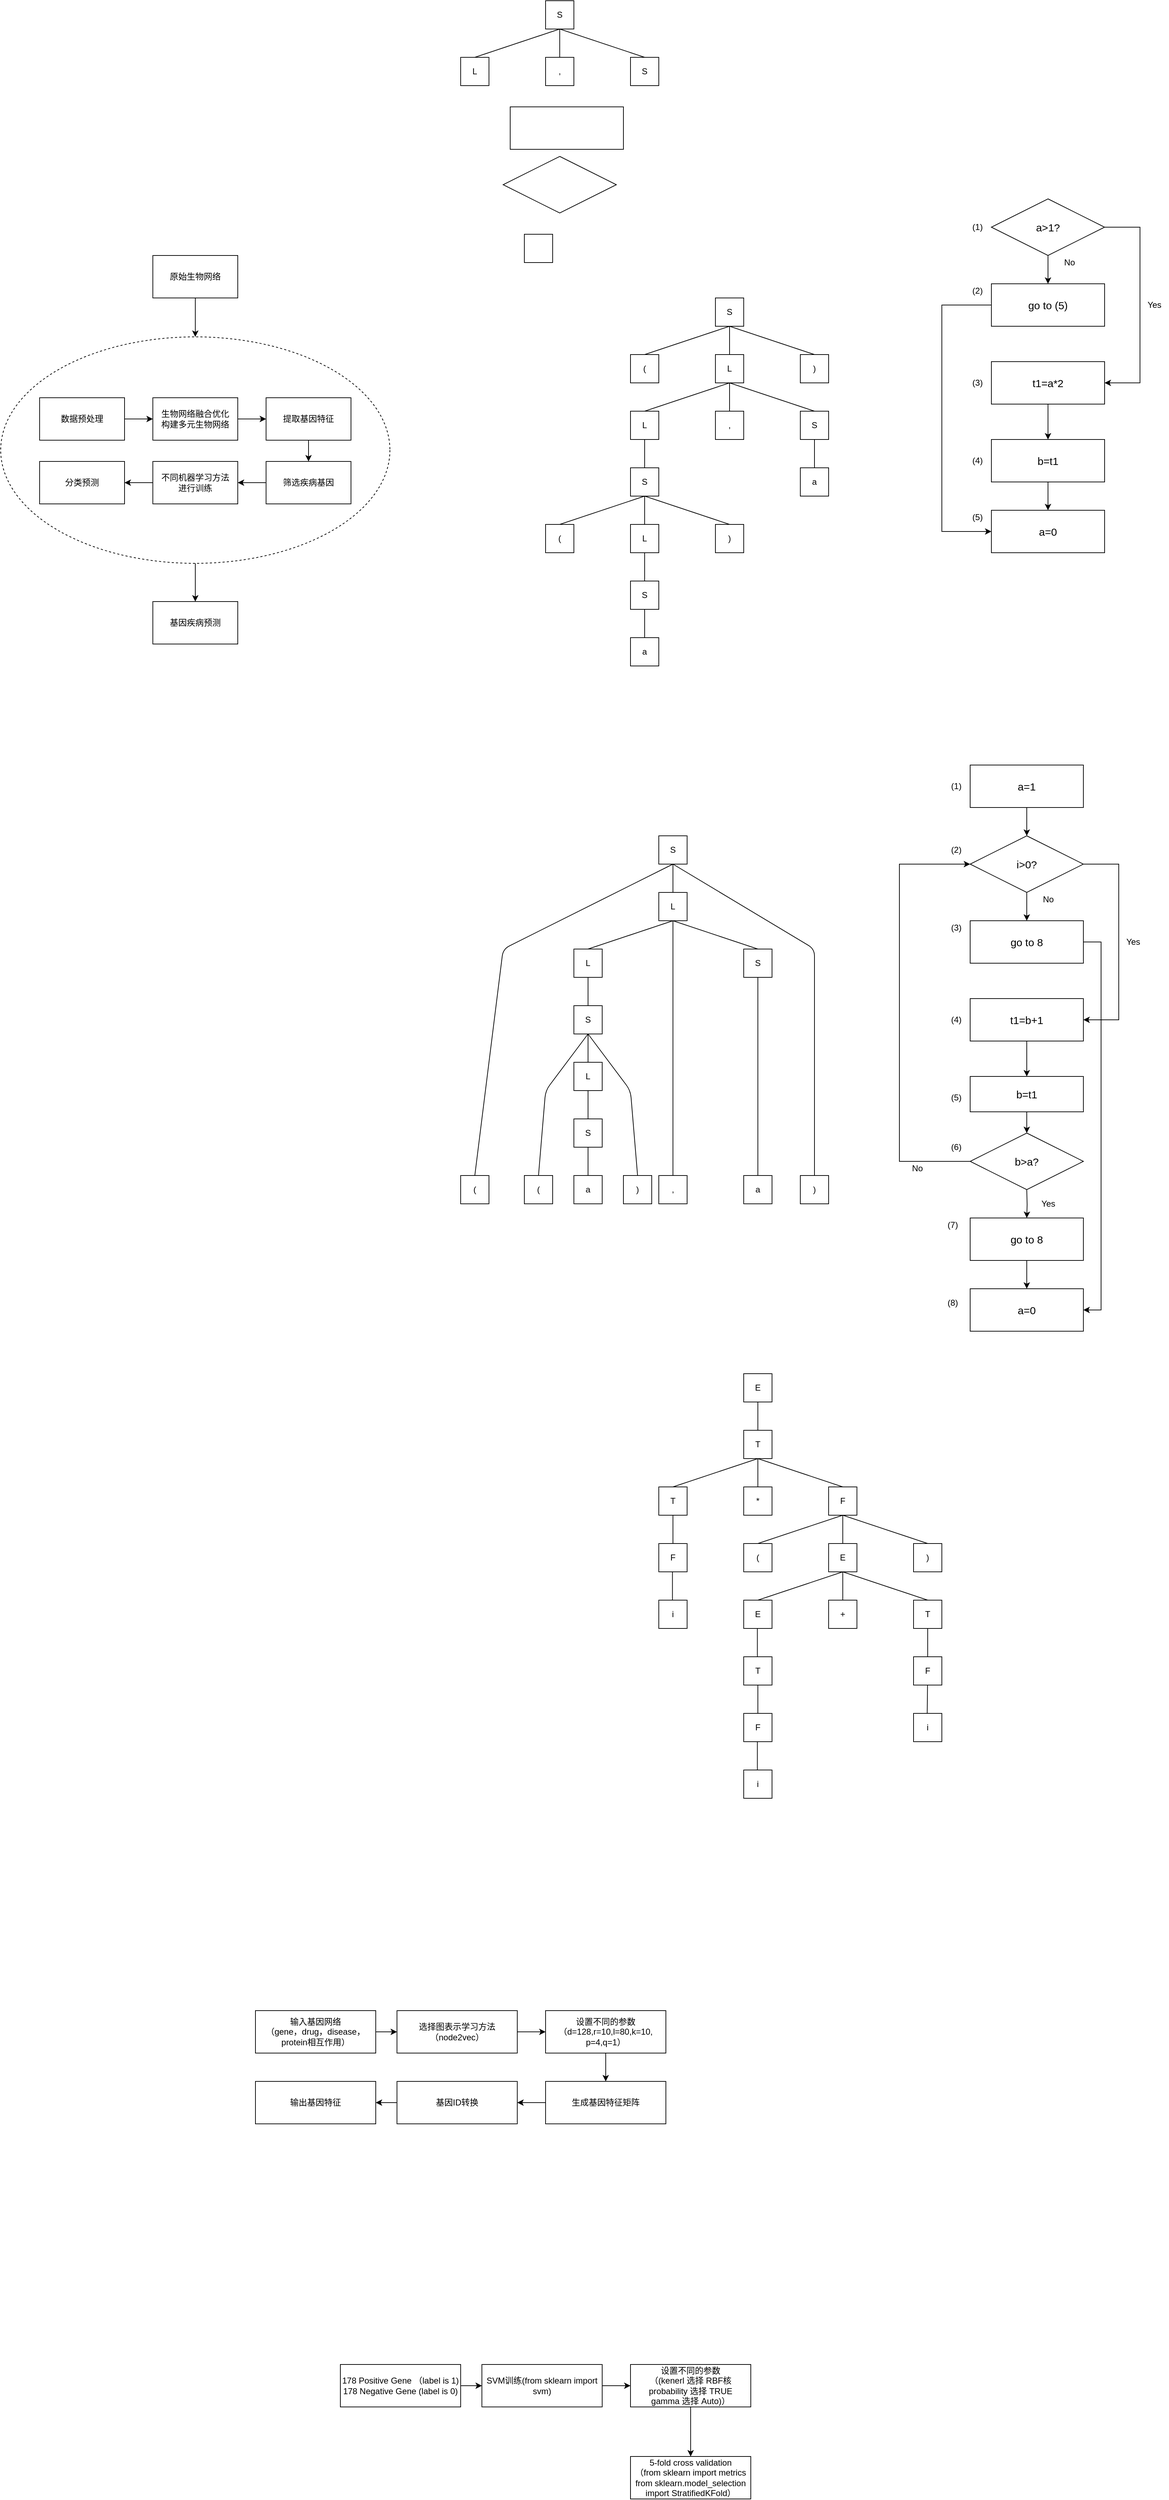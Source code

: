 <mxfile version="18.1.3" type="github">
  <diagram id="EhRALEBXOWKKHzIE7AUR" name="Page-1">
    <mxGraphModel dx="8049" dy="6835" grid="1" gridSize="10" guides="1" tooltips="1" connect="1" arrows="1" fold="1" page="1" pageScale="1" pageWidth="3300" pageHeight="4681" math="0" shadow="0">
      <root>
        <mxCell id="0" />
        <mxCell id="1" parent="0" />
        <mxCell id="8SB553p6FnkNuPPM9cX--16" style="edgeStyle=orthogonalEdgeStyle;rounded=0;orthogonalLoop=1;jettySize=auto;html=1;entryX=0;entryY=0.5;entryDx=0;entryDy=0;" parent="1" source="8SB553p6FnkNuPPM9cX--1" target="8SB553p6FnkNuPPM9cX--6" edge="1">
          <mxGeometry relative="1" as="geometry">
            <mxPoint x="560" y="570" as="targetPoint" />
            <Array as="points">
              <mxPoint x="560" y="250" />
              <mxPoint x="560" y="570" />
            </Array>
          </mxGeometry>
        </mxCell>
        <mxCell id="8SB553p6FnkNuPPM9cX--1" value="&lt;font style=&quot;font-size: 15px&quot;&gt;go to (5)&lt;/font&gt;" style="rounded=0;whiteSpace=wrap;html=1;" parent="1" vertex="1">
          <mxGeometry x="630" y="220" width="160" height="60" as="geometry" />
        </mxCell>
        <mxCell id="8SB553p6FnkNuPPM9cX--2" value="" style="edgeStyle=orthogonalEdgeStyle;rounded=0;orthogonalLoop=1;jettySize=auto;html=1;" parent="1" source="8SB553p6FnkNuPPM9cX--3" target="8SB553p6FnkNuPPM9cX--1" edge="1">
          <mxGeometry relative="1" as="geometry" />
        </mxCell>
        <mxCell id="8SB553p6FnkNuPPM9cX--12" style="edgeStyle=orthogonalEdgeStyle;rounded=0;orthogonalLoop=1;jettySize=auto;html=1;entryX=1;entryY=0.5;entryDx=0;entryDy=0;" parent="1" source="8SB553p6FnkNuPPM9cX--3" target="8SB553p6FnkNuPPM9cX--5" edge="1">
          <mxGeometry relative="1" as="geometry">
            <mxPoint x="840" y="360" as="targetPoint" />
            <Array as="points">
              <mxPoint x="840" y="140" />
              <mxPoint x="840" y="360" />
            </Array>
          </mxGeometry>
        </mxCell>
        <mxCell id="8SB553p6FnkNuPPM9cX--3" value="&lt;font style=&quot;font-size: 15px&quot;&gt;a&amp;gt;1?&lt;/font&gt;" style="rhombus;whiteSpace=wrap;html=1;" parent="1" vertex="1">
          <mxGeometry x="630" y="100" width="160" height="80" as="geometry" />
        </mxCell>
        <mxCell id="8SB553p6FnkNuPPM9cX--15" value="" style="edgeStyle=orthogonalEdgeStyle;rounded=0;orthogonalLoop=1;jettySize=auto;html=1;" parent="1" source="8SB553p6FnkNuPPM9cX--4" target="8SB553p6FnkNuPPM9cX--6" edge="1">
          <mxGeometry relative="1" as="geometry" />
        </mxCell>
        <mxCell id="8SB553p6FnkNuPPM9cX--4" value="&lt;font style=&quot;font-size: 15px&quot;&gt;b=t1&lt;/font&gt;" style="rounded=0;whiteSpace=wrap;html=1;" parent="1" vertex="1">
          <mxGeometry x="630" y="440" width="160" height="60" as="geometry" />
        </mxCell>
        <mxCell id="8SB553p6FnkNuPPM9cX--14" style="edgeStyle=orthogonalEdgeStyle;rounded=0;orthogonalLoop=1;jettySize=auto;html=1;entryX=0.5;entryY=0;entryDx=0;entryDy=0;" parent="1" source="8SB553p6FnkNuPPM9cX--5" target="8SB553p6FnkNuPPM9cX--4" edge="1">
          <mxGeometry relative="1" as="geometry" />
        </mxCell>
        <mxCell id="8SB553p6FnkNuPPM9cX--5" value="&lt;font style=&quot;font-size: 15px&quot;&gt;t1=a*2&lt;/font&gt;" style="rounded=0;whiteSpace=wrap;html=1;" parent="1" vertex="1">
          <mxGeometry x="630" y="330" width="160" height="60" as="geometry" />
        </mxCell>
        <mxCell id="8SB553p6FnkNuPPM9cX--6" value="&lt;font style=&quot;font-size: 15px&quot;&gt;a=0&lt;/font&gt;" style="rounded=0;whiteSpace=wrap;html=1;" parent="1" vertex="1">
          <mxGeometry x="630" y="540" width="160" height="60" as="geometry" />
        </mxCell>
        <mxCell id="8SB553p6FnkNuPPM9cX--7" value="" style="rounded=0;whiteSpace=wrap;html=1;" parent="1" vertex="1">
          <mxGeometry x="-50" y="-30" width="160" height="60" as="geometry" />
        </mxCell>
        <mxCell id="8SB553p6FnkNuPPM9cX--8" value="" style="rhombus;whiteSpace=wrap;html=1;" parent="1" vertex="1">
          <mxGeometry x="-60" y="40" width="160" height="80" as="geometry" />
        </mxCell>
        <mxCell id="8SB553p6FnkNuPPM9cX--10" value="No" style="text;html=1;align=center;verticalAlign=middle;resizable=0;points=[];autosize=1;" parent="1" vertex="1">
          <mxGeometry x="725" y="180" width="30" height="20" as="geometry" />
        </mxCell>
        <mxCell id="8SB553p6FnkNuPPM9cX--13" value="Yes" style="text;html=1;align=center;verticalAlign=middle;resizable=0;points=[];autosize=1;" parent="1" vertex="1">
          <mxGeometry x="840" y="240" width="40" height="20" as="geometry" />
        </mxCell>
        <mxCell id="8SB553p6FnkNuPPM9cX--18" value="(1)" style="text;html=1;align=center;verticalAlign=middle;resizable=0;points=[];autosize=1;" parent="1" vertex="1">
          <mxGeometry x="595" y="130" width="30" height="20" as="geometry" />
        </mxCell>
        <mxCell id="8SB553p6FnkNuPPM9cX--19" value="(2)" style="text;html=1;align=center;verticalAlign=middle;resizable=0;points=[];autosize=1;" parent="1" vertex="1">
          <mxGeometry x="595" y="220" width="30" height="20" as="geometry" />
        </mxCell>
        <mxCell id="8SB553p6FnkNuPPM9cX--20" value="(4)" style="text;html=1;align=center;verticalAlign=middle;resizable=0;points=[];autosize=1;" parent="1" vertex="1">
          <mxGeometry x="595" y="460" width="30" height="20" as="geometry" />
        </mxCell>
        <mxCell id="8SB553p6FnkNuPPM9cX--21" value="(3)" style="text;html=1;align=center;verticalAlign=middle;resizable=0;points=[];autosize=1;" parent="1" vertex="1">
          <mxGeometry x="595" y="350" width="30" height="20" as="geometry" />
        </mxCell>
        <mxCell id="8SB553p6FnkNuPPM9cX--22" value="(5)" style="text;html=1;align=center;verticalAlign=middle;resizable=0;points=[];autosize=1;" parent="1" vertex="1">
          <mxGeometry x="595" y="540" width="30" height="20" as="geometry" />
        </mxCell>
        <mxCell id="Z-NkJSOPQDGWFZpMQhR7-27" value="" style="edgeStyle=orthogonalEdgeStyle;rounded=0;orthogonalLoop=1;jettySize=auto;html=1;entryX=1;entryY=0.5;entryDx=0;entryDy=0;" parent="1" source="Z-NkJSOPQDGWFZpMQhR7-2" target="Z-NkJSOPQDGWFZpMQhR7-20" edge="1">
          <mxGeometry relative="1" as="geometry">
            <mxPoint x="785" y="1670" as="targetPoint" />
            <Array as="points">
              <mxPoint x="785" y="1150" />
              <mxPoint x="785" y="1670" />
            </Array>
          </mxGeometry>
        </mxCell>
        <mxCell id="Z-NkJSOPQDGWFZpMQhR7-2" value="&lt;span style=&quot;font-size: 15px&quot;&gt;go to 8&lt;/span&gt;" style="rounded=0;whiteSpace=wrap;html=1;" parent="1" vertex="1">
          <mxGeometry x="600" y="1120" width="160" height="60" as="geometry" />
        </mxCell>
        <mxCell id="Z-NkJSOPQDGWFZpMQhR7-3" value="" style="edgeStyle=orthogonalEdgeStyle;rounded=0;orthogonalLoop=1;jettySize=auto;html=1;" parent="1" source="Z-NkJSOPQDGWFZpMQhR7-5" target="Z-NkJSOPQDGWFZpMQhR7-2" edge="1">
          <mxGeometry relative="1" as="geometry" />
        </mxCell>
        <mxCell id="Z-NkJSOPQDGWFZpMQhR7-4" style="edgeStyle=orthogonalEdgeStyle;rounded=0;orthogonalLoop=1;jettySize=auto;html=1;entryX=1;entryY=0.5;entryDx=0;entryDy=0;" parent="1" source="Z-NkJSOPQDGWFZpMQhR7-5" target="Z-NkJSOPQDGWFZpMQhR7-9" edge="1">
          <mxGeometry relative="1" as="geometry">
            <mxPoint x="810" y="1260" as="targetPoint" />
            <Array as="points">
              <mxPoint x="810" y="1040" />
              <mxPoint x="810" y="1260" />
            </Array>
          </mxGeometry>
        </mxCell>
        <mxCell id="Z-NkJSOPQDGWFZpMQhR7-5" value="&lt;font style=&quot;font-size: 15px&quot;&gt;&lt;font style=&quot;vertical-align: inherit&quot;&gt;&lt;font style=&quot;vertical-align: inherit&quot;&gt;i&amp;gt;0?&lt;/font&gt;&lt;/font&gt;&lt;/font&gt;" style="rhombus;whiteSpace=wrap;html=1;" parent="1" vertex="1">
          <mxGeometry x="600" y="1000" width="160" height="80" as="geometry" />
        </mxCell>
        <mxCell id="Z-NkJSOPQDGWFZpMQhR7-41" style="edgeStyle=orthogonalEdgeStyle;rounded=0;orthogonalLoop=1;jettySize=auto;html=1;exitX=0.5;exitY=1;exitDx=0;exitDy=0;entryX=0.5;entryY=0;entryDx=0;entryDy=0;" parent="1" source="Z-NkJSOPQDGWFZpMQhR7-7" target="Z-NkJSOPQDGWFZpMQhR7-40" edge="1">
          <mxGeometry relative="1" as="geometry" />
        </mxCell>
        <mxCell id="Z-NkJSOPQDGWFZpMQhR7-7" value="&lt;font style=&quot;font-size: 15px&quot;&gt;b=t1&lt;/font&gt;" style="rounded=0;whiteSpace=wrap;html=1;" parent="1" vertex="1">
          <mxGeometry x="600" y="1340" width="160" height="50" as="geometry" />
        </mxCell>
        <mxCell id="Z-NkJSOPQDGWFZpMQhR7-8" style="edgeStyle=orthogonalEdgeStyle;rounded=0;orthogonalLoop=1;jettySize=auto;html=1;entryX=0.5;entryY=0;entryDx=0;entryDy=0;" parent="1" source="Z-NkJSOPQDGWFZpMQhR7-9" target="Z-NkJSOPQDGWFZpMQhR7-7" edge="1">
          <mxGeometry relative="1" as="geometry" />
        </mxCell>
        <mxCell id="Z-NkJSOPQDGWFZpMQhR7-9" value="&lt;font style=&quot;font-size: 15px&quot;&gt;t1=b+1&lt;/font&gt;" style="rounded=0;whiteSpace=wrap;html=1;" parent="1" vertex="1">
          <mxGeometry x="600" y="1230" width="160" height="60" as="geometry" />
        </mxCell>
        <mxCell id="Z-NkJSOPQDGWFZpMQhR7-24" value="" style="edgeStyle=orthogonalEdgeStyle;rounded=0;orthogonalLoop=1;jettySize=auto;html=1;" parent="1" target="Z-NkJSOPQDGWFZpMQhR7-19" edge="1">
          <mxGeometry relative="1" as="geometry">
            <mxPoint x="680" y="1500" as="sourcePoint" />
          </mxGeometry>
        </mxCell>
        <mxCell id="Z-NkJSOPQDGWFZpMQhR7-11" value="No" style="text;html=1;align=center;verticalAlign=middle;resizable=0;points=[];autosize=1;" parent="1" vertex="1">
          <mxGeometry x="695" y="1080" width="30" height="20" as="geometry" />
        </mxCell>
        <mxCell id="Z-NkJSOPQDGWFZpMQhR7-12" value="Yes" style="text;html=1;align=center;verticalAlign=middle;resizable=0;points=[];autosize=1;" parent="1" vertex="1">
          <mxGeometry x="810" y="1140" width="40" height="20" as="geometry" />
        </mxCell>
        <mxCell id="Z-NkJSOPQDGWFZpMQhR7-13" value="(2)" style="text;html=1;align=center;verticalAlign=middle;resizable=0;points=[];autosize=1;" parent="1" vertex="1">
          <mxGeometry x="565" y="1010" width="30" height="20" as="geometry" />
        </mxCell>
        <mxCell id="Z-NkJSOPQDGWFZpMQhR7-14" value="(3)" style="text;html=1;align=center;verticalAlign=middle;resizable=0;points=[];autosize=1;" parent="1" vertex="1">
          <mxGeometry x="565" y="1120" width="30" height="20" as="geometry" />
        </mxCell>
        <mxCell id="Z-NkJSOPQDGWFZpMQhR7-15" value="(5)" style="text;html=1;align=center;verticalAlign=middle;resizable=0;points=[];autosize=1;" parent="1" vertex="1">
          <mxGeometry x="565" y="1360" width="30" height="20" as="geometry" />
        </mxCell>
        <mxCell id="Z-NkJSOPQDGWFZpMQhR7-16" value="(4)" style="text;html=1;align=center;verticalAlign=middle;resizable=0;points=[];autosize=1;" parent="1" vertex="1">
          <mxGeometry x="565" y="1250" width="30" height="20" as="geometry" />
        </mxCell>
        <mxCell id="Z-NkJSOPQDGWFZpMQhR7-17" value="(6)" style="text;html=1;align=center;verticalAlign=middle;resizable=0;points=[];autosize=1;" parent="1" vertex="1">
          <mxGeometry x="565" y="1430" width="30" height="20" as="geometry" />
        </mxCell>
        <mxCell id="Z-NkJSOPQDGWFZpMQhR7-25" value="" style="edgeStyle=orthogonalEdgeStyle;rounded=0;orthogonalLoop=1;jettySize=auto;html=1;" parent="1" source="Z-NkJSOPQDGWFZpMQhR7-19" target="Z-NkJSOPQDGWFZpMQhR7-20" edge="1">
          <mxGeometry relative="1" as="geometry" />
        </mxCell>
        <mxCell id="Z-NkJSOPQDGWFZpMQhR7-19" value="&lt;font style=&quot;font-size: 15px&quot;&gt;go to 8&lt;/font&gt;" style="rounded=0;whiteSpace=wrap;html=1;" parent="1" vertex="1">
          <mxGeometry x="600" y="1540" width="160" height="60" as="geometry" />
        </mxCell>
        <mxCell id="Z-NkJSOPQDGWFZpMQhR7-20" value="&lt;span style=&quot;font-size: 15px&quot;&gt;a=0&lt;/span&gt;" style="rounded=0;whiteSpace=wrap;html=1;" parent="1" vertex="1">
          <mxGeometry x="600" y="1640" width="160" height="60" as="geometry" />
        </mxCell>
        <mxCell id="Z-NkJSOPQDGWFZpMQhR7-23" value="" style="edgeStyle=orthogonalEdgeStyle;rounded=0;orthogonalLoop=1;jettySize=auto;html=1;" parent="1" source="Z-NkJSOPQDGWFZpMQhR7-22" target="Z-NkJSOPQDGWFZpMQhR7-5" edge="1">
          <mxGeometry relative="1" as="geometry" />
        </mxCell>
        <mxCell id="Z-NkJSOPQDGWFZpMQhR7-22" value="&lt;font style=&quot;font-size: 15px&quot;&gt;a=1&lt;/font&gt;" style="rounded=0;whiteSpace=wrap;html=1;" parent="1" vertex="1">
          <mxGeometry x="600" y="900" width="160" height="60" as="geometry" />
        </mxCell>
        <mxCell id="Z-NkJSOPQDGWFZpMQhR7-34" value="(1)" style="text;html=1;align=center;verticalAlign=middle;resizable=0;points=[];autosize=1;" parent="1" vertex="1">
          <mxGeometry x="565" y="920" width="30" height="20" as="geometry" />
        </mxCell>
        <mxCell id="Z-NkJSOPQDGWFZpMQhR7-37" value="(8)" style="text;html=1;align=center;verticalAlign=middle;resizable=0;points=[];autosize=1;" parent="1" vertex="1">
          <mxGeometry x="560" y="1650" width="30" height="20" as="geometry" />
        </mxCell>
        <mxCell id="Z-NkJSOPQDGWFZpMQhR7-42" style="edgeStyle=orthogonalEdgeStyle;rounded=0;orthogonalLoop=1;jettySize=auto;html=1;exitX=0;exitY=0.5;exitDx=0;exitDy=0;entryX=0;entryY=0.5;entryDx=0;entryDy=0;" parent="1" source="Z-NkJSOPQDGWFZpMQhR7-40" target="Z-NkJSOPQDGWFZpMQhR7-5" edge="1">
          <mxGeometry relative="1" as="geometry">
            <mxPoint x="490" y="930" as="targetPoint" />
            <Array as="points">
              <mxPoint x="500" y="1460" />
              <mxPoint x="500" y="1040" />
            </Array>
          </mxGeometry>
        </mxCell>
        <mxCell id="Z-NkJSOPQDGWFZpMQhR7-40" value="&lt;font style=&quot;font-size: 15px&quot;&gt;&lt;font style=&quot;vertical-align: inherit&quot;&gt;&lt;font style=&quot;vertical-align: inherit&quot;&gt;b&amp;gt;a?&lt;/font&gt;&lt;/font&gt;&lt;/font&gt;" style="rhombus;whiteSpace=wrap;html=1;" parent="1" vertex="1">
          <mxGeometry x="600" y="1420" width="160" height="80" as="geometry" />
        </mxCell>
        <mxCell id="Z-NkJSOPQDGWFZpMQhR7-43" value="No" style="text;html=1;align=center;verticalAlign=middle;resizable=0;points=[];autosize=1;" parent="1" vertex="1">
          <mxGeometry x="510" y="1460" width="30" height="20" as="geometry" />
        </mxCell>
        <mxCell id="Z-NkJSOPQDGWFZpMQhR7-45" value="Yes" style="text;html=1;align=center;verticalAlign=middle;resizable=0;points=[];autosize=1;" parent="1" vertex="1">
          <mxGeometry x="695" y="1510" width="30" height="20" as="geometry" />
        </mxCell>
        <mxCell id="Z-NkJSOPQDGWFZpMQhR7-36" value="(7)" style="text;html=1;align=center;verticalAlign=middle;resizable=0;points=[];autosize=1;" parent="1" vertex="1">
          <mxGeometry x="560" y="1540" width="30" height="20" as="geometry" />
        </mxCell>
        <mxCell id="l1R7eb3PoZtqDIIH4nVf-25" value="" style="rounded=0;whiteSpace=wrap;html=1;" parent="1" vertex="1">
          <mxGeometry x="-30" y="150" width="40" height="40" as="geometry" />
        </mxCell>
        <mxCell id="l1R7eb3PoZtqDIIH4nVf-28" value="(" style="rounded=0;whiteSpace=wrap;html=1;" parent="1" vertex="1">
          <mxGeometry x="120" y="320" width="40" height="40" as="geometry" />
        </mxCell>
        <mxCell id="l1R7eb3PoZtqDIIH4nVf-29" value="S" style="rounded=0;whiteSpace=wrap;html=1;" parent="1" vertex="1">
          <mxGeometry x="240" y="240" width="40" height="40" as="geometry" />
        </mxCell>
        <mxCell id="l1R7eb3PoZtqDIIH4nVf-31" value=")" style="rounded=0;whiteSpace=wrap;html=1;" parent="1" vertex="1">
          <mxGeometry x="360" y="320" width="40" height="40" as="geometry" />
        </mxCell>
        <mxCell id="l1R7eb3PoZtqDIIH4nVf-32" value="L" style="rounded=0;whiteSpace=wrap;html=1;" parent="1" vertex="1">
          <mxGeometry x="240" y="320" width="40" height="40" as="geometry" />
        </mxCell>
        <mxCell id="l1R7eb3PoZtqDIIH4nVf-33" value="" style="endArrow=none;html=1;exitX=0.5;exitY=0;exitDx=0;exitDy=0;" parent="1" source="l1R7eb3PoZtqDIIH4nVf-28" edge="1">
          <mxGeometry width="50" height="50" relative="1" as="geometry">
            <mxPoint x="210" y="330" as="sourcePoint" />
            <mxPoint x="260" y="280" as="targetPoint" />
            <Array as="points" />
          </mxGeometry>
        </mxCell>
        <mxCell id="l1R7eb3PoZtqDIIH4nVf-35" value="" style="endArrow=none;html=1;exitX=0.5;exitY=0;exitDx=0;exitDy=0;" parent="1" source="l1R7eb3PoZtqDIIH4nVf-32" edge="1">
          <mxGeometry width="50" height="50" relative="1" as="geometry">
            <mxPoint x="220" y="330" as="sourcePoint" />
            <mxPoint x="260" y="280" as="targetPoint" />
          </mxGeometry>
        </mxCell>
        <mxCell id="l1R7eb3PoZtqDIIH4nVf-36" value="" style="endArrow=none;html=1;exitX=0.5;exitY=0;exitDx=0;exitDy=0;" parent="1" source="l1R7eb3PoZtqDIIH4nVf-31" edge="1">
          <mxGeometry width="50" height="50" relative="1" as="geometry">
            <mxPoint x="220" y="320" as="sourcePoint" />
            <mxPoint x="260" y="280" as="targetPoint" />
          </mxGeometry>
        </mxCell>
        <mxCell id="l1R7eb3PoZtqDIIH4nVf-44" value="L" style="rounded=0;whiteSpace=wrap;html=1;" parent="1" vertex="1">
          <mxGeometry x="120" y="400" width="40" height="40" as="geometry" />
        </mxCell>
        <mxCell id="l1R7eb3PoZtqDIIH4nVf-46" value="S" style="rounded=0;whiteSpace=wrap;html=1;" parent="1" vertex="1">
          <mxGeometry x="360" y="400" width="40" height="40" as="geometry" />
        </mxCell>
        <mxCell id="l1R7eb3PoZtqDIIH4nVf-47" value="," style="rounded=0;whiteSpace=wrap;html=1;" parent="1" vertex="1">
          <mxGeometry x="240" y="400" width="40" height="40" as="geometry" />
        </mxCell>
        <mxCell id="l1R7eb3PoZtqDIIH4nVf-48" value="" style="endArrow=none;html=1;exitX=0.5;exitY=0;exitDx=0;exitDy=0;" parent="1" source="l1R7eb3PoZtqDIIH4nVf-44" edge="1">
          <mxGeometry width="50" height="50" relative="1" as="geometry">
            <mxPoint x="210" y="410" as="sourcePoint" />
            <mxPoint x="260" y="360" as="targetPoint" />
            <Array as="points" />
          </mxGeometry>
        </mxCell>
        <mxCell id="l1R7eb3PoZtqDIIH4nVf-49" value="" style="endArrow=none;html=1;exitX=0.5;exitY=0;exitDx=0;exitDy=0;" parent="1" source="l1R7eb3PoZtqDIIH4nVf-47" edge="1">
          <mxGeometry width="50" height="50" relative="1" as="geometry">
            <mxPoint x="220" y="410" as="sourcePoint" />
            <mxPoint x="260" y="360" as="targetPoint" />
          </mxGeometry>
        </mxCell>
        <mxCell id="l1R7eb3PoZtqDIIH4nVf-50" value="" style="endArrow=none;html=1;exitX=0.5;exitY=0;exitDx=0;exitDy=0;" parent="1" source="l1R7eb3PoZtqDIIH4nVf-46" edge="1">
          <mxGeometry width="50" height="50" relative="1" as="geometry">
            <mxPoint x="220" y="400" as="sourcePoint" />
            <mxPoint x="260" y="360" as="targetPoint" />
          </mxGeometry>
        </mxCell>
        <mxCell id="l1R7eb3PoZtqDIIH4nVf-56" value="" style="endArrow=none;html=1;" parent="1" edge="1">
          <mxGeometry width="50" height="50" relative="1" as="geometry">
            <mxPoint x="140" y="480" as="sourcePoint" />
            <mxPoint x="140" y="440" as="targetPoint" />
          </mxGeometry>
        </mxCell>
        <mxCell id="l1R7eb3PoZtqDIIH4nVf-65" value="L" style="rounded=0;whiteSpace=wrap;html=1;" parent="1" vertex="1">
          <mxGeometry x="-120" y="-100" width="40" height="40" as="geometry" />
        </mxCell>
        <mxCell id="l1R7eb3PoZtqDIIH4nVf-66" value="S" style="rounded=0;whiteSpace=wrap;html=1;" parent="1" vertex="1">
          <mxGeometry y="-180" width="40" height="40" as="geometry" />
        </mxCell>
        <mxCell id="l1R7eb3PoZtqDIIH4nVf-67" value="S" style="rounded=0;whiteSpace=wrap;html=1;" parent="1" vertex="1">
          <mxGeometry x="120" y="-100" width="40" height="40" as="geometry" />
        </mxCell>
        <mxCell id="l1R7eb3PoZtqDIIH4nVf-68" value="," style="rounded=0;whiteSpace=wrap;html=1;" parent="1" vertex="1">
          <mxGeometry y="-100" width="40" height="40" as="geometry" />
        </mxCell>
        <mxCell id="l1R7eb3PoZtqDIIH4nVf-69" value="" style="endArrow=none;html=1;exitX=0.5;exitY=0;exitDx=0;exitDy=0;" parent="1" source="l1R7eb3PoZtqDIIH4nVf-65" edge="1">
          <mxGeometry width="50" height="50" relative="1" as="geometry">
            <mxPoint x="-30" y="-90" as="sourcePoint" />
            <mxPoint x="20" y="-140" as="targetPoint" />
            <Array as="points" />
          </mxGeometry>
        </mxCell>
        <mxCell id="l1R7eb3PoZtqDIIH4nVf-70" value="" style="endArrow=none;html=1;exitX=0.5;exitY=0;exitDx=0;exitDy=0;" parent="1" source="l1R7eb3PoZtqDIIH4nVf-68" edge="1">
          <mxGeometry width="50" height="50" relative="1" as="geometry">
            <mxPoint x="-20" y="-90" as="sourcePoint" />
            <mxPoint x="20" y="-140" as="targetPoint" />
          </mxGeometry>
        </mxCell>
        <mxCell id="l1R7eb3PoZtqDIIH4nVf-71" value="" style="endArrow=none;html=1;exitX=0.5;exitY=0;exitDx=0;exitDy=0;" parent="1" source="l1R7eb3PoZtqDIIH4nVf-67" edge="1">
          <mxGeometry width="50" height="50" relative="1" as="geometry">
            <mxPoint x="-20" y="-100" as="sourcePoint" />
            <mxPoint x="20" y="-140" as="targetPoint" />
          </mxGeometry>
        </mxCell>
        <mxCell id="l1R7eb3PoZtqDIIH4nVf-72" value="(" style="rounded=0;whiteSpace=wrap;html=1;" parent="1" vertex="1">
          <mxGeometry y="560" width="40" height="40" as="geometry" />
        </mxCell>
        <mxCell id="l1R7eb3PoZtqDIIH4nVf-73" value="S" style="rounded=0;whiteSpace=wrap;html=1;" parent="1" vertex="1">
          <mxGeometry x="120" y="480" width="40" height="40" as="geometry" />
        </mxCell>
        <mxCell id="l1R7eb3PoZtqDIIH4nVf-74" value=")" style="rounded=0;whiteSpace=wrap;html=1;" parent="1" vertex="1">
          <mxGeometry x="240" y="560" width="40" height="40" as="geometry" />
        </mxCell>
        <mxCell id="l1R7eb3PoZtqDIIH4nVf-75" value="L" style="rounded=0;whiteSpace=wrap;html=1;" parent="1" vertex="1">
          <mxGeometry x="120" y="560" width="40" height="40" as="geometry" />
        </mxCell>
        <mxCell id="l1R7eb3PoZtqDIIH4nVf-76" value="" style="endArrow=none;html=1;exitX=0.5;exitY=0;exitDx=0;exitDy=0;" parent="1" source="l1R7eb3PoZtqDIIH4nVf-72" edge="1">
          <mxGeometry width="50" height="50" relative="1" as="geometry">
            <mxPoint x="90" y="570" as="sourcePoint" />
            <mxPoint x="140" y="520" as="targetPoint" />
            <Array as="points" />
          </mxGeometry>
        </mxCell>
        <mxCell id="l1R7eb3PoZtqDIIH4nVf-77" value="" style="endArrow=none;html=1;exitX=0.5;exitY=0;exitDx=0;exitDy=0;" parent="1" source="l1R7eb3PoZtqDIIH4nVf-75" edge="1">
          <mxGeometry width="50" height="50" relative="1" as="geometry">
            <mxPoint x="100" y="570" as="sourcePoint" />
            <mxPoint x="140" y="520" as="targetPoint" />
          </mxGeometry>
        </mxCell>
        <mxCell id="l1R7eb3PoZtqDIIH4nVf-78" value="" style="endArrow=none;html=1;exitX=0.5;exitY=0;exitDx=0;exitDy=0;" parent="1" source="l1R7eb3PoZtqDIIH4nVf-74" edge="1">
          <mxGeometry width="50" height="50" relative="1" as="geometry">
            <mxPoint x="100" y="560" as="sourcePoint" />
            <mxPoint x="140" y="520" as="targetPoint" />
          </mxGeometry>
        </mxCell>
        <mxCell id="l1R7eb3PoZtqDIIH4nVf-86" value="S" style="rounded=0;whiteSpace=wrap;html=1;" parent="1" vertex="1">
          <mxGeometry x="120" y="640" width="40" height="40" as="geometry" />
        </mxCell>
        <mxCell id="l1R7eb3PoZtqDIIH4nVf-87" value="a" style="rounded=0;whiteSpace=wrap;html=1;" parent="1" vertex="1">
          <mxGeometry x="120" y="720" width="40" height="40" as="geometry" />
        </mxCell>
        <mxCell id="l1R7eb3PoZtqDIIH4nVf-88" value="" style="endArrow=none;html=1;exitX=0.5;exitY=0;exitDx=0;exitDy=0;" parent="1" source="l1R7eb3PoZtqDIIH4nVf-86" edge="1">
          <mxGeometry width="50" height="50" relative="1" as="geometry">
            <mxPoint x="90" y="650" as="sourcePoint" />
            <mxPoint x="140" y="600" as="targetPoint" />
          </mxGeometry>
        </mxCell>
        <mxCell id="l1R7eb3PoZtqDIIH4nVf-89" value="" style="endArrow=none;html=1;exitX=0.5;exitY=0;exitDx=0;exitDy=0;" parent="1" source="l1R7eb3PoZtqDIIH4nVf-87" edge="1">
          <mxGeometry width="50" height="50" relative="1" as="geometry">
            <mxPoint x="110" y="710" as="sourcePoint" />
            <mxPoint x="140" y="680" as="targetPoint" />
          </mxGeometry>
        </mxCell>
        <mxCell id="l1R7eb3PoZtqDIIH4nVf-90" value="a" style="rounded=0;whiteSpace=wrap;html=1;" parent="1" vertex="1">
          <mxGeometry x="360" y="480" width="40" height="40" as="geometry" />
        </mxCell>
        <mxCell id="l1R7eb3PoZtqDIIH4nVf-91" value="" style="endArrow=none;html=1;exitX=0.5;exitY=0;exitDx=0;exitDy=0;" parent="1" source="l1R7eb3PoZtqDIIH4nVf-90" edge="1">
          <mxGeometry width="50" height="50" relative="1" as="geometry">
            <mxPoint x="350" y="470" as="sourcePoint" />
            <mxPoint x="380" y="440" as="targetPoint" />
          </mxGeometry>
        </mxCell>
        <mxCell id="l1R7eb3PoZtqDIIH4nVf-92" value="(" style="rounded=0;whiteSpace=wrap;html=1;" parent="1" vertex="1">
          <mxGeometry x="-120" y="1480" width="40" height="40" as="geometry" />
        </mxCell>
        <mxCell id="l1R7eb3PoZtqDIIH4nVf-93" value="S" style="rounded=0;whiteSpace=wrap;html=1;" parent="1" vertex="1">
          <mxGeometry x="160" y="1000" width="40" height="40" as="geometry" />
        </mxCell>
        <mxCell id="l1R7eb3PoZtqDIIH4nVf-94" value=")" style="rounded=0;whiteSpace=wrap;html=1;" parent="1" vertex="1">
          <mxGeometry x="360" y="1480" width="40" height="40" as="geometry" />
        </mxCell>
        <mxCell id="l1R7eb3PoZtqDIIH4nVf-95" value="L" style="rounded=0;whiteSpace=wrap;html=1;" parent="1" vertex="1">
          <mxGeometry x="160" y="1080" width="40" height="40" as="geometry" />
        </mxCell>
        <mxCell id="l1R7eb3PoZtqDIIH4nVf-96" value="" style="endArrow=none;html=1;exitX=0.5;exitY=0;exitDx=0;exitDy=0;" parent="1" source="l1R7eb3PoZtqDIIH4nVf-92" edge="1">
          <mxGeometry width="50" height="50" relative="1" as="geometry">
            <mxPoint x="130" y="1090" as="sourcePoint" />
            <mxPoint x="180" y="1040" as="targetPoint" />
            <Array as="points">
              <mxPoint x="-60" y="1160" />
            </Array>
          </mxGeometry>
        </mxCell>
        <mxCell id="l1R7eb3PoZtqDIIH4nVf-97" value="" style="endArrow=none;html=1;exitX=0.5;exitY=0;exitDx=0;exitDy=0;" parent="1" source="l1R7eb3PoZtqDIIH4nVf-95" edge="1">
          <mxGeometry width="50" height="50" relative="1" as="geometry">
            <mxPoint x="140" y="1090" as="sourcePoint" />
            <mxPoint x="180" y="1040" as="targetPoint" />
          </mxGeometry>
        </mxCell>
        <mxCell id="l1R7eb3PoZtqDIIH4nVf-98" value="" style="endArrow=none;html=1;exitX=0.5;exitY=0;exitDx=0;exitDy=0;" parent="1" source="l1R7eb3PoZtqDIIH4nVf-94" edge="1">
          <mxGeometry width="50" height="50" relative="1" as="geometry">
            <mxPoint x="140" y="1080" as="sourcePoint" />
            <mxPoint x="180" y="1040" as="targetPoint" />
            <Array as="points">
              <mxPoint x="380" y="1160" />
            </Array>
          </mxGeometry>
        </mxCell>
        <mxCell id="l1R7eb3PoZtqDIIH4nVf-99" value="L" style="rounded=0;whiteSpace=wrap;html=1;" parent="1" vertex="1">
          <mxGeometry x="40" y="1160" width="40" height="40" as="geometry" />
        </mxCell>
        <mxCell id="l1R7eb3PoZtqDIIH4nVf-100" value="S" style="rounded=0;whiteSpace=wrap;html=1;" parent="1" vertex="1">
          <mxGeometry x="280" y="1160" width="40" height="40" as="geometry" />
        </mxCell>
        <mxCell id="l1R7eb3PoZtqDIIH4nVf-101" value="," style="rounded=0;whiteSpace=wrap;html=1;" parent="1" vertex="1">
          <mxGeometry x="160" y="1480" width="40" height="40" as="geometry" />
        </mxCell>
        <mxCell id="l1R7eb3PoZtqDIIH4nVf-102" value="" style="endArrow=none;html=1;exitX=0.5;exitY=0;exitDx=0;exitDy=0;" parent="1" source="l1R7eb3PoZtqDIIH4nVf-99" edge="1">
          <mxGeometry width="50" height="50" relative="1" as="geometry">
            <mxPoint x="130" y="1170" as="sourcePoint" />
            <mxPoint x="180" y="1120" as="targetPoint" />
            <Array as="points" />
          </mxGeometry>
        </mxCell>
        <mxCell id="l1R7eb3PoZtqDIIH4nVf-103" value="" style="endArrow=none;html=1;exitX=0.5;exitY=0;exitDx=0;exitDy=0;" parent="1" source="l1R7eb3PoZtqDIIH4nVf-101" edge="1">
          <mxGeometry width="50" height="50" relative="1" as="geometry">
            <mxPoint x="140" y="1170" as="sourcePoint" />
            <mxPoint x="180" y="1120" as="targetPoint" />
          </mxGeometry>
        </mxCell>
        <mxCell id="l1R7eb3PoZtqDIIH4nVf-104" value="" style="endArrow=none;html=1;exitX=0.5;exitY=0;exitDx=0;exitDy=0;" parent="1" source="l1R7eb3PoZtqDIIH4nVf-100" edge="1">
          <mxGeometry width="50" height="50" relative="1" as="geometry">
            <mxPoint x="140" y="1160" as="sourcePoint" />
            <mxPoint x="180" y="1120" as="targetPoint" />
          </mxGeometry>
        </mxCell>
        <mxCell id="l1R7eb3PoZtqDIIH4nVf-105" value="" style="endArrow=none;html=1;" parent="1" edge="1">
          <mxGeometry width="50" height="50" relative="1" as="geometry">
            <mxPoint x="60" y="1240" as="sourcePoint" />
            <mxPoint x="60" y="1200" as="targetPoint" />
          </mxGeometry>
        </mxCell>
        <mxCell id="l1R7eb3PoZtqDIIH4nVf-106" value="(" style="rounded=0;whiteSpace=wrap;html=1;" parent="1" vertex="1">
          <mxGeometry x="-30" y="1480" width="40" height="40" as="geometry" />
        </mxCell>
        <mxCell id="l1R7eb3PoZtqDIIH4nVf-107" value="S" style="rounded=0;whiteSpace=wrap;html=1;" parent="1" vertex="1">
          <mxGeometry x="40" y="1240" width="40" height="40" as="geometry" />
        </mxCell>
        <mxCell id="l1R7eb3PoZtqDIIH4nVf-108" value=")" style="rounded=0;whiteSpace=wrap;html=1;" parent="1" vertex="1">
          <mxGeometry x="110" y="1480" width="40" height="40" as="geometry" />
        </mxCell>
        <mxCell id="l1R7eb3PoZtqDIIH4nVf-109" value="L" style="rounded=0;whiteSpace=wrap;html=1;" parent="1" vertex="1">
          <mxGeometry x="40" y="1320" width="40" height="40" as="geometry" />
        </mxCell>
        <mxCell id="l1R7eb3PoZtqDIIH4nVf-110" value="" style="endArrow=none;html=1;exitX=0.5;exitY=0;exitDx=0;exitDy=0;" parent="1" source="l1R7eb3PoZtqDIIH4nVf-106" edge="1">
          <mxGeometry width="50" height="50" relative="1" as="geometry">
            <mxPoint x="10" y="1330" as="sourcePoint" />
            <mxPoint x="60" y="1280" as="targetPoint" />
            <Array as="points">
              <mxPoint y="1360" />
            </Array>
          </mxGeometry>
        </mxCell>
        <mxCell id="l1R7eb3PoZtqDIIH4nVf-111" value="" style="endArrow=none;html=1;exitX=0.5;exitY=0;exitDx=0;exitDy=0;" parent="1" source="l1R7eb3PoZtqDIIH4nVf-109" edge="1">
          <mxGeometry width="50" height="50" relative="1" as="geometry">
            <mxPoint x="20" y="1330" as="sourcePoint" />
            <mxPoint x="60" y="1280" as="targetPoint" />
          </mxGeometry>
        </mxCell>
        <mxCell id="l1R7eb3PoZtqDIIH4nVf-112" value="" style="endArrow=none;html=1;exitX=0.5;exitY=0;exitDx=0;exitDy=0;" parent="1" source="l1R7eb3PoZtqDIIH4nVf-108" edge="1">
          <mxGeometry width="50" height="50" relative="1" as="geometry">
            <mxPoint x="20" y="1320" as="sourcePoint" />
            <mxPoint x="60" y="1280" as="targetPoint" />
            <Array as="points">
              <mxPoint x="120" y="1360" />
            </Array>
          </mxGeometry>
        </mxCell>
        <mxCell id="l1R7eb3PoZtqDIIH4nVf-113" value="S" style="rounded=0;whiteSpace=wrap;html=1;" parent="1" vertex="1">
          <mxGeometry x="40" y="1400" width="40" height="40" as="geometry" />
        </mxCell>
        <mxCell id="l1R7eb3PoZtqDIIH4nVf-114" value="a" style="rounded=0;whiteSpace=wrap;html=1;" parent="1" vertex="1">
          <mxGeometry x="40" y="1480" width="40" height="40" as="geometry" />
        </mxCell>
        <mxCell id="l1R7eb3PoZtqDIIH4nVf-115" value="" style="endArrow=none;html=1;exitX=0.5;exitY=0;exitDx=0;exitDy=0;" parent="1" source="l1R7eb3PoZtqDIIH4nVf-113" edge="1">
          <mxGeometry width="50" height="50" relative="1" as="geometry">
            <mxPoint x="10" y="1410" as="sourcePoint" />
            <mxPoint x="60" y="1360" as="targetPoint" />
          </mxGeometry>
        </mxCell>
        <mxCell id="l1R7eb3PoZtqDIIH4nVf-116" value="" style="endArrow=none;html=1;exitX=0.5;exitY=0;exitDx=0;exitDy=0;" parent="1" source="l1R7eb3PoZtqDIIH4nVf-114" edge="1">
          <mxGeometry width="50" height="50" relative="1" as="geometry">
            <mxPoint x="30" y="1470" as="sourcePoint" />
            <mxPoint x="60" y="1440" as="targetPoint" />
          </mxGeometry>
        </mxCell>
        <mxCell id="l1R7eb3PoZtqDIIH4nVf-117" value="a" style="rounded=0;whiteSpace=wrap;html=1;" parent="1" vertex="1">
          <mxGeometry x="280" y="1480" width="40" height="40" as="geometry" />
        </mxCell>
        <mxCell id="l1R7eb3PoZtqDIIH4nVf-118" value="" style="endArrow=none;html=1;exitX=0.5;exitY=0;exitDx=0;exitDy=0;" parent="1" source="l1R7eb3PoZtqDIIH4nVf-117" edge="1">
          <mxGeometry width="50" height="50" relative="1" as="geometry">
            <mxPoint x="270" y="1230" as="sourcePoint" />
            <mxPoint x="300" y="1200" as="targetPoint" />
          </mxGeometry>
        </mxCell>
        <mxCell id="XBAsrla8ykXigh3ZVRW5-1" value="T" style="rounded=0;whiteSpace=wrap;html=1;" parent="1" vertex="1">
          <mxGeometry x="160" y="1920" width="40" height="40" as="geometry" />
        </mxCell>
        <mxCell id="XBAsrla8ykXigh3ZVRW5-2" value="T" style="rounded=0;whiteSpace=wrap;html=1;" parent="1" vertex="1">
          <mxGeometry x="280" y="1840" width="40" height="40" as="geometry" />
        </mxCell>
        <mxCell id="XBAsrla8ykXigh3ZVRW5-3" value="F" style="rounded=0;whiteSpace=wrap;html=1;" parent="1" vertex="1">
          <mxGeometry x="400" y="1920" width="40" height="40" as="geometry" />
        </mxCell>
        <mxCell id="XBAsrla8ykXigh3ZVRW5-4" value="*" style="rounded=0;whiteSpace=wrap;html=1;" parent="1" vertex="1">
          <mxGeometry x="280" y="1920" width="40" height="40" as="geometry" />
        </mxCell>
        <mxCell id="XBAsrla8ykXigh3ZVRW5-5" value="" style="endArrow=none;html=1;exitX=0.5;exitY=0;exitDx=0;exitDy=0;" parent="1" source="XBAsrla8ykXigh3ZVRW5-1" edge="1">
          <mxGeometry width="50" height="50" relative="1" as="geometry">
            <mxPoint x="250" y="1930" as="sourcePoint" />
            <mxPoint x="300" y="1880" as="targetPoint" />
            <Array as="points" />
          </mxGeometry>
        </mxCell>
        <mxCell id="XBAsrla8ykXigh3ZVRW5-6" value="" style="endArrow=none;html=1;exitX=0.5;exitY=0;exitDx=0;exitDy=0;" parent="1" source="XBAsrla8ykXigh3ZVRW5-4" edge="1">
          <mxGeometry width="50" height="50" relative="1" as="geometry">
            <mxPoint x="260" y="1930" as="sourcePoint" />
            <mxPoint x="300" y="1880" as="targetPoint" />
          </mxGeometry>
        </mxCell>
        <mxCell id="XBAsrla8ykXigh3ZVRW5-7" value="" style="endArrow=none;html=1;exitX=0.5;exitY=0;exitDx=0;exitDy=0;" parent="1" source="XBAsrla8ykXigh3ZVRW5-3" edge="1">
          <mxGeometry width="50" height="50" relative="1" as="geometry">
            <mxPoint x="260" y="1920" as="sourcePoint" />
            <mxPoint x="300" y="1880" as="targetPoint" />
          </mxGeometry>
        </mxCell>
        <mxCell id="XBAsrla8ykXigh3ZVRW5-9" value="F" style="rounded=0;whiteSpace=wrap;html=1;" parent="1" vertex="1">
          <mxGeometry x="160" y="2000" width="40" height="40" as="geometry" />
        </mxCell>
        <mxCell id="XBAsrla8ykXigh3ZVRW5-15" value="E" style="rounded=0;whiteSpace=wrap;html=1;" parent="1" vertex="1">
          <mxGeometry x="280" y="2080" width="40" height="40" as="geometry" />
        </mxCell>
        <mxCell id="XBAsrla8ykXigh3ZVRW5-18" value="+" style="rounded=0;whiteSpace=wrap;html=1;" parent="1" vertex="1">
          <mxGeometry x="400" y="2080" width="40" height="40" as="geometry" />
        </mxCell>
        <mxCell id="XBAsrla8ykXigh3ZVRW5-19" value="" style="endArrow=none;html=1;exitX=0.5;exitY=0;exitDx=0;exitDy=0;" parent="1" source="XBAsrla8ykXigh3ZVRW5-15" edge="1">
          <mxGeometry width="50" height="50" relative="1" as="geometry">
            <mxPoint x="370" y="2090" as="sourcePoint" />
            <mxPoint x="420" y="2040" as="targetPoint" />
            <Array as="points" />
          </mxGeometry>
        </mxCell>
        <mxCell id="XBAsrla8ykXigh3ZVRW5-20" value="" style="endArrow=none;html=1;exitX=0.5;exitY=0;exitDx=0;exitDy=0;" parent="1" source="XBAsrla8ykXigh3ZVRW5-18" edge="1">
          <mxGeometry width="50" height="50" relative="1" as="geometry">
            <mxPoint x="380" y="2090" as="sourcePoint" />
            <mxPoint x="420" y="2040" as="targetPoint" />
          </mxGeometry>
        </mxCell>
        <mxCell id="XBAsrla8ykXigh3ZVRW5-21" value="" style="endArrow=none;html=1;exitX=0.5;exitY=0;exitDx=0;exitDy=0;" parent="1" edge="1">
          <mxGeometry width="50" height="50" relative="1" as="geometry">
            <mxPoint x="540" y="2080" as="sourcePoint" />
            <mxPoint x="420" y="2040" as="targetPoint" />
          </mxGeometry>
        </mxCell>
        <mxCell id="XBAsrla8ykXigh3ZVRW5-26" value="i" style="rounded=0;whiteSpace=wrap;html=1;" parent="1" vertex="1">
          <mxGeometry x="160" y="2080" width="40" height="40" as="geometry" />
        </mxCell>
        <mxCell id="XBAsrla8ykXigh3ZVRW5-28" value="E" style="rounded=0;whiteSpace=wrap;html=1;" parent="1" vertex="1">
          <mxGeometry x="280" y="1760" width="40" height="40" as="geometry" />
        </mxCell>
        <mxCell id="XBAsrla8ykXigh3ZVRW5-29" value="" style="endArrow=none;html=1;exitX=0.5;exitY=0;exitDx=0;exitDy=0;" parent="1" source="XBAsrla8ykXigh3ZVRW5-2" edge="1">
          <mxGeometry width="50" height="50" relative="1" as="geometry">
            <mxPoint x="250" y="1850" as="sourcePoint" />
            <mxPoint x="300" y="1800" as="targetPoint" />
            <Array as="points" />
          </mxGeometry>
        </mxCell>
        <mxCell id="XBAsrla8ykXigh3ZVRW5-31" value="(" style="rounded=0;whiteSpace=wrap;html=1;" parent="1" vertex="1">
          <mxGeometry x="280" y="2000" width="40" height="40" as="geometry" />
        </mxCell>
        <mxCell id="XBAsrla8ykXigh3ZVRW5-32" value="T" style="rounded=0;whiteSpace=wrap;html=1;" parent="1" vertex="1">
          <mxGeometry x="520" y="2080" width="40" height="40" as="geometry" />
        </mxCell>
        <mxCell id="XBAsrla8ykXigh3ZVRW5-33" value=")" style="rounded=0;whiteSpace=wrap;html=1;" parent="1" vertex="1">
          <mxGeometry x="520" y="2000" width="40" height="40" as="geometry" />
        </mxCell>
        <mxCell id="XBAsrla8ykXigh3ZVRW5-34" value="E" style="rounded=0;whiteSpace=wrap;html=1;" parent="1" vertex="1">
          <mxGeometry x="400" y="2000" width="40" height="40" as="geometry" />
        </mxCell>
        <mxCell id="XBAsrla8ykXigh3ZVRW5-35" value="" style="endArrow=none;html=1;exitX=0.5;exitY=0;exitDx=0;exitDy=0;" parent="1" source="XBAsrla8ykXigh3ZVRW5-31" edge="1">
          <mxGeometry width="50" height="50" relative="1" as="geometry">
            <mxPoint x="370" y="2010" as="sourcePoint" />
            <mxPoint x="420" y="1960" as="targetPoint" />
            <Array as="points" />
          </mxGeometry>
        </mxCell>
        <mxCell id="XBAsrla8ykXigh3ZVRW5-36" value="" style="endArrow=none;html=1;exitX=0.5;exitY=0;exitDx=0;exitDy=0;" parent="1" source="XBAsrla8ykXigh3ZVRW5-34" edge="1">
          <mxGeometry width="50" height="50" relative="1" as="geometry">
            <mxPoint x="380" y="2010" as="sourcePoint" />
            <mxPoint x="420" y="1960" as="targetPoint" />
          </mxGeometry>
        </mxCell>
        <mxCell id="XBAsrla8ykXigh3ZVRW5-37" value="" style="endArrow=none;html=1;exitX=0.5;exitY=0;exitDx=0;exitDy=0;" parent="1" source="XBAsrla8ykXigh3ZVRW5-33" edge="1">
          <mxGeometry width="50" height="50" relative="1" as="geometry">
            <mxPoint x="380" y="2000" as="sourcePoint" />
            <mxPoint x="420" y="1960" as="targetPoint" />
          </mxGeometry>
        </mxCell>
        <mxCell id="XBAsrla8ykXigh3ZVRW5-39" value="" style="endArrow=none;html=1;exitX=0.5;exitY=0;exitDx=0;exitDy=0;" parent="1" source="XBAsrla8ykXigh3ZVRW5-9" edge="1">
          <mxGeometry width="50" height="50" relative="1" as="geometry">
            <mxPoint x="130" y="2010" as="sourcePoint" />
            <mxPoint x="180" y="1960" as="targetPoint" />
          </mxGeometry>
        </mxCell>
        <mxCell id="XBAsrla8ykXigh3ZVRW5-40" value="" style="endArrow=none;html=1;exitX=0.5;exitY=0;exitDx=0;exitDy=0;" parent="1" edge="1">
          <mxGeometry width="50" height="50" relative="1" as="geometry">
            <mxPoint x="179.29" y="2080" as="sourcePoint" />
            <mxPoint x="179.29" y="2040" as="targetPoint" />
          </mxGeometry>
        </mxCell>
        <mxCell id="XBAsrla8ykXigh3ZVRW5-42" value="T" style="rounded=0;whiteSpace=wrap;html=1;" parent="1" vertex="1">
          <mxGeometry x="280" y="2160" width="40" height="40" as="geometry" />
        </mxCell>
        <mxCell id="XBAsrla8ykXigh3ZVRW5-43" value="F" style="rounded=0;whiteSpace=wrap;html=1;" parent="1" vertex="1">
          <mxGeometry x="280" y="2240" width="40" height="40" as="geometry" />
        </mxCell>
        <mxCell id="XBAsrla8ykXigh3ZVRW5-44" value="i" style="rounded=0;whiteSpace=wrap;html=1;" parent="1" vertex="1">
          <mxGeometry x="280" y="2320" width="40" height="40" as="geometry" />
        </mxCell>
        <mxCell id="XBAsrla8ykXigh3ZVRW5-45" value="" style="endArrow=none;html=1;exitX=0.5;exitY=0;exitDx=0;exitDy=0;" parent="1" source="XBAsrla8ykXigh3ZVRW5-43" edge="1">
          <mxGeometry width="50" height="50" relative="1" as="geometry">
            <mxPoint x="250" y="2250" as="sourcePoint" />
            <mxPoint x="300" y="2200.0" as="targetPoint" />
          </mxGeometry>
        </mxCell>
        <mxCell id="XBAsrla8ykXigh3ZVRW5-46" value="" style="endArrow=none;html=1;exitX=0.5;exitY=0;exitDx=0;exitDy=0;" parent="1" edge="1">
          <mxGeometry width="50" height="50" relative="1" as="geometry">
            <mxPoint x="299.29" y="2320.0" as="sourcePoint" />
            <mxPoint x="299.29" y="2280.0" as="targetPoint" />
          </mxGeometry>
        </mxCell>
        <mxCell id="XBAsrla8ykXigh3ZVRW5-47" value="" style="endArrow=none;html=1;exitX=0.5;exitY=0;exitDx=0;exitDy=0;" parent="1" edge="1">
          <mxGeometry width="50" height="50" relative="1" as="geometry">
            <mxPoint x="299.29" y="2160" as="sourcePoint" />
            <mxPoint x="299.29" y="2120" as="targetPoint" />
            <Array as="points" />
          </mxGeometry>
        </mxCell>
        <mxCell id="XBAsrla8ykXigh3ZVRW5-48" value="F" style="rounded=0;whiteSpace=wrap;html=1;" parent="1" vertex="1">
          <mxGeometry x="520" y="2160" width="40" height="40" as="geometry" />
        </mxCell>
        <mxCell id="XBAsrla8ykXigh3ZVRW5-49" value="i" style="rounded=0;whiteSpace=wrap;html=1;" parent="1" vertex="1">
          <mxGeometry x="520" y="2240" width="40" height="40" as="geometry" />
        </mxCell>
        <mxCell id="XBAsrla8ykXigh3ZVRW5-50" value="" style="endArrow=none;html=1;exitX=0.5;exitY=0;exitDx=0;exitDy=0;" parent="1" source="XBAsrla8ykXigh3ZVRW5-48" edge="1">
          <mxGeometry width="50" height="50" relative="1" as="geometry">
            <mxPoint x="490" y="2170" as="sourcePoint" />
            <mxPoint x="540" y="2120.0" as="targetPoint" />
          </mxGeometry>
        </mxCell>
        <mxCell id="XBAsrla8ykXigh3ZVRW5-51" value="" style="endArrow=none;html=1;exitX=0.5;exitY=0;exitDx=0;exitDy=0;" parent="1" target="XBAsrla8ykXigh3ZVRW5-48" edge="1">
          <mxGeometry width="50" height="50" relative="1" as="geometry">
            <mxPoint x="539.29" y="2240.0" as="sourcePoint" />
            <mxPoint x="539.29" y="2200.0" as="targetPoint" />
          </mxGeometry>
        </mxCell>
        <mxCell id="p26FGYV_5L9APTkMhsIA-8" value="" style="edgeStyle=orthogonalEdgeStyle;rounded=0;orthogonalLoop=1;jettySize=auto;html=1;" parent="1" source="p26FGYV_5L9APTkMhsIA-2" target="p26FGYV_5L9APTkMhsIA-4" edge="1">
          <mxGeometry relative="1" as="geometry" />
        </mxCell>
        <mxCell id="p26FGYV_5L9APTkMhsIA-2" value="输入基因网络&lt;br&gt;（gene，drug，disease，protein相互作用）" style="rounded=0;whiteSpace=wrap;html=1;" parent="1" vertex="1">
          <mxGeometry x="-410" y="2660" width="170" height="60" as="geometry" />
        </mxCell>
        <mxCell id="p26FGYV_5L9APTkMhsIA-9" value="" style="edgeStyle=orthogonalEdgeStyle;rounded=0;orthogonalLoop=1;jettySize=auto;html=1;" parent="1" source="p26FGYV_5L9APTkMhsIA-4" target="p26FGYV_5L9APTkMhsIA-5" edge="1">
          <mxGeometry relative="1" as="geometry" />
        </mxCell>
        <mxCell id="p26FGYV_5L9APTkMhsIA-4" value="选择图表示学习方法&lt;br&gt;（node2vec）" style="rounded=0;whiteSpace=wrap;html=1;" parent="1" vertex="1">
          <mxGeometry x="-210" y="2660" width="170" height="60" as="geometry" />
        </mxCell>
        <mxCell id="p26FGYV_5L9APTkMhsIA-10" value="" style="edgeStyle=orthogonalEdgeStyle;rounded=0;orthogonalLoop=1;jettySize=auto;html=1;" parent="1" source="p26FGYV_5L9APTkMhsIA-5" target="p26FGYV_5L9APTkMhsIA-7" edge="1">
          <mxGeometry relative="1" as="geometry" />
        </mxCell>
        <mxCell id="p26FGYV_5L9APTkMhsIA-5" value="设置不同的参数&lt;br&gt;（d=128,r=10,l=80,k=10,&lt;br&gt;p=4,q=1）" style="rounded=0;whiteSpace=wrap;html=1;" parent="1" vertex="1">
          <mxGeometry y="2660" width="170" height="60" as="geometry" />
        </mxCell>
        <mxCell id="TDV571qA5V_ce3bzgq1k-2" value="" style="edgeStyle=orthogonalEdgeStyle;rounded=0;orthogonalLoop=1;jettySize=auto;html=1;" parent="1" source="p26FGYV_5L9APTkMhsIA-7" target="TDV571qA5V_ce3bzgq1k-1" edge="1">
          <mxGeometry relative="1" as="geometry" />
        </mxCell>
        <mxCell id="p26FGYV_5L9APTkMhsIA-7" value="生成基因特征矩阵" style="rounded=0;whiteSpace=wrap;html=1;" parent="1" vertex="1">
          <mxGeometry y="2760" width="170" height="60" as="geometry" />
        </mxCell>
        <mxCell id="TDV571qA5V_ce3bzgq1k-4" value="" style="edgeStyle=orthogonalEdgeStyle;rounded=0;orthogonalLoop=1;jettySize=auto;html=1;" parent="1" source="TDV571qA5V_ce3bzgq1k-1" target="TDV571qA5V_ce3bzgq1k-3" edge="1">
          <mxGeometry relative="1" as="geometry" />
        </mxCell>
        <mxCell id="TDV571qA5V_ce3bzgq1k-1" value="基因ID转换" style="rounded=0;whiteSpace=wrap;html=1;" parent="1" vertex="1">
          <mxGeometry x="-210" y="2760" width="170" height="60" as="geometry" />
        </mxCell>
        <mxCell id="TDV571qA5V_ce3bzgq1k-3" value="输出基因特征" style="rounded=0;whiteSpace=wrap;html=1;" parent="1" vertex="1">
          <mxGeometry x="-410" y="2760" width="170" height="60" as="geometry" />
        </mxCell>
        <mxCell id="VI_H-Z_v_2q--TnIWp9A-1" value="" style="edgeStyle=orthogonalEdgeStyle;rounded=0;orthogonalLoop=1;jettySize=auto;html=1;" parent="1" source="VI_H-Z_v_2q--TnIWp9A-2" target="VI_H-Z_v_2q--TnIWp9A-4" edge="1">
          <mxGeometry relative="1" as="geometry" />
        </mxCell>
        <mxCell id="VI_H-Z_v_2q--TnIWp9A-2" value="178 Positive Gene （label is 1)&lt;br&gt;178 Negative Gene (label is 0)" style="rounded=0;whiteSpace=wrap;html=1;" parent="1" vertex="1">
          <mxGeometry x="-290" y="3160" width="170" height="60" as="geometry" />
        </mxCell>
        <mxCell id="VI_H-Z_v_2q--TnIWp9A-3" value="" style="edgeStyle=orthogonalEdgeStyle;rounded=0;orthogonalLoop=1;jettySize=auto;html=1;" parent="1" source="VI_H-Z_v_2q--TnIWp9A-4" target="VI_H-Z_v_2q--TnIWp9A-5" edge="1">
          <mxGeometry relative="1" as="geometry" />
        </mxCell>
        <mxCell id="VI_H-Z_v_2q--TnIWp9A-4" value="SVM训练(from sklearn import svm)" style="rounded=0;whiteSpace=wrap;html=1;" parent="1" vertex="1">
          <mxGeometry x="-90" y="3160" width="170" height="60" as="geometry" />
        </mxCell>
        <mxCell id="VI_H-Z_v_2q--TnIWp9A-11" value="" style="edgeStyle=orthogonalEdgeStyle;rounded=0;orthogonalLoop=1;jettySize=auto;html=1;" parent="1" source="VI_H-Z_v_2q--TnIWp9A-5" target="VI_H-Z_v_2q--TnIWp9A-10" edge="1">
          <mxGeometry relative="1" as="geometry" />
        </mxCell>
        <mxCell id="VI_H-Z_v_2q--TnIWp9A-5" value="设置不同的参数&lt;br&gt;（(kenerl 选择 RBF核&lt;br&gt;probability 选择 TRUE&lt;br&gt;gamma 选择 Auto)）" style="rounded=0;whiteSpace=wrap;html=1;" parent="1" vertex="1">
          <mxGeometry x="120" y="3160" width="170" height="60" as="geometry" />
        </mxCell>
        <mxCell id="VI_H-Z_v_2q--TnIWp9A-10" value="5-fold cross validation&lt;br&gt;（from sklearn import metrics&lt;br&gt;from sklearn.model_selection import StratifiedKFold）" style="rounded=0;whiteSpace=wrap;html=1;" parent="1" vertex="1">
          <mxGeometry x="120" y="3290" width="170" height="60" as="geometry" />
        </mxCell>
        <mxCell id="HuZ2S1VmehqdU8-ZRgzR-1" value="" style="edgeStyle=orthogonalEdgeStyle;rounded=0;orthogonalLoop=1;jettySize=auto;html=1;" edge="1" parent="1" source="HuZ2S1VmehqdU8-ZRgzR-2" target="HuZ2S1VmehqdU8-ZRgzR-16">
          <mxGeometry relative="1" as="geometry" />
        </mxCell>
        <mxCell id="HuZ2S1VmehqdU8-ZRgzR-2" value="" style="ellipse;whiteSpace=wrap;html=1;align=center;dashed=1;" vertex="1" parent="1">
          <mxGeometry x="-770" y="295" width="550" height="320" as="geometry" />
        </mxCell>
        <mxCell id="HuZ2S1VmehqdU8-ZRgzR-3" value="" style="edgeStyle=orthogonalEdgeStyle;rounded=0;orthogonalLoop=1;jettySize=auto;html=1;" edge="1" parent="1" source="HuZ2S1VmehqdU8-ZRgzR-8" target="HuZ2S1VmehqdU8-ZRgzR-7">
          <mxGeometry relative="1" as="geometry" />
        </mxCell>
        <mxCell id="HuZ2S1VmehqdU8-ZRgzR-4" value="" style="edgeStyle=orthogonalEdgeStyle;rounded=0;orthogonalLoop=1;jettySize=auto;html=1;" edge="1" parent="1" source="HuZ2S1VmehqdU8-ZRgzR-5" target="HuZ2S1VmehqdU8-ZRgzR-12">
          <mxGeometry relative="1" as="geometry" />
        </mxCell>
        <mxCell id="HuZ2S1VmehqdU8-ZRgzR-5" value="提取基因特征" style="rounded=0;whiteSpace=wrap;html=1;" vertex="1" parent="1">
          <mxGeometry x="-395" y="381" width="120" height="60" as="geometry" />
        </mxCell>
        <mxCell id="HuZ2S1VmehqdU8-ZRgzR-6" value="" style="edgeStyle=orthogonalEdgeStyle;rounded=0;orthogonalLoop=1;jettySize=auto;html=1;" edge="1" parent="1" source="HuZ2S1VmehqdU8-ZRgzR-7" target="HuZ2S1VmehqdU8-ZRgzR-5">
          <mxGeometry relative="1" as="geometry" />
        </mxCell>
        <mxCell id="HuZ2S1VmehqdU8-ZRgzR-7" value="生物网络融合优化&lt;br&gt;构建多元生物网络" style="rounded=0;whiteSpace=wrap;html=1;" vertex="1" parent="1">
          <mxGeometry x="-555" y="381" width="120" height="60" as="geometry" />
        </mxCell>
        <mxCell id="HuZ2S1VmehqdU8-ZRgzR-8" value="数据预处理" style="rounded=0;whiteSpace=wrap;html=1;" vertex="1" parent="1">
          <mxGeometry x="-715" y="381" width="120" height="60" as="geometry" />
        </mxCell>
        <mxCell id="HuZ2S1VmehqdU8-ZRgzR-9" value="" style="edgeStyle=orthogonalEdgeStyle;rounded=0;orthogonalLoop=1;jettySize=auto;html=1;" edge="1" parent="1" source="HuZ2S1VmehqdU8-ZRgzR-10" target="HuZ2S1VmehqdU8-ZRgzR-2">
          <mxGeometry relative="1" as="geometry" />
        </mxCell>
        <mxCell id="HuZ2S1VmehqdU8-ZRgzR-10" value="原始生物网络" style="rounded=0;whiteSpace=wrap;html=1;" vertex="1" parent="1">
          <mxGeometry x="-555" y="180" width="120" height="60" as="geometry" />
        </mxCell>
        <mxCell id="HuZ2S1VmehqdU8-ZRgzR-11" value="" style="edgeStyle=orthogonalEdgeStyle;rounded=0;orthogonalLoop=1;jettySize=auto;html=1;" edge="1" parent="1" source="HuZ2S1VmehqdU8-ZRgzR-12" target="HuZ2S1VmehqdU8-ZRgzR-14">
          <mxGeometry relative="1" as="geometry" />
        </mxCell>
        <mxCell id="HuZ2S1VmehqdU8-ZRgzR-12" value="筛选疾病基因" style="rounded=0;whiteSpace=wrap;html=1;" vertex="1" parent="1">
          <mxGeometry x="-395" y="471" width="120" height="60" as="geometry" />
        </mxCell>
        <mxCell id="HuZ2S1VmehqdU8-ZRgzR-13" value="" style="edgeStyle=orthogonalEdgeStyle;rounded=0;orthogonalLoop=1;jettySize=auto;html=1;" edge="1" parent="1" source="HuZ2S1VmehqdU8-ZRgzR-14" target="HuZ2S1VmehqdU8-ZRgzR-15">
          <mxGeometry relative="1" as="geometry" />
        </mxCell>
        <mxCell id="HuZ2S1VmehqdU8-ZRgzR-14" value="不同机器学习方法&lt;br&gt;进行训练" style="rounded=0;whiteSpace=wrap;html=1;" vertex="1" parent="1">
          <mxGeometry x="-555" y="471" width="120" height="60" as="geometry" />
        </mxCell>
        <mxCell id="HuZ2S1VmehqdU8-ZRgzR-15" value="分类预测" style="rounded=0;whiteSpace=wrap;html=1;" vertex="1" parent="1">
          <mxGeometry x="-715" y="471" width="120" height="60" as="geometry" />
        </mxCell>
        <mxCell id="HuZ2S1VmehqdU8-ZRgzR-16" value="基因疾病预测" style="rounded=0;whiteSpace=wrap;html=1;" vertex="1" parent="1">
          <mxGeometry x="-555" y="669" width="120" height="60" as="geometry" />
        </mxCell>
      </root>
    </mxGraphModel>
  </diagram>
</mxfile>
